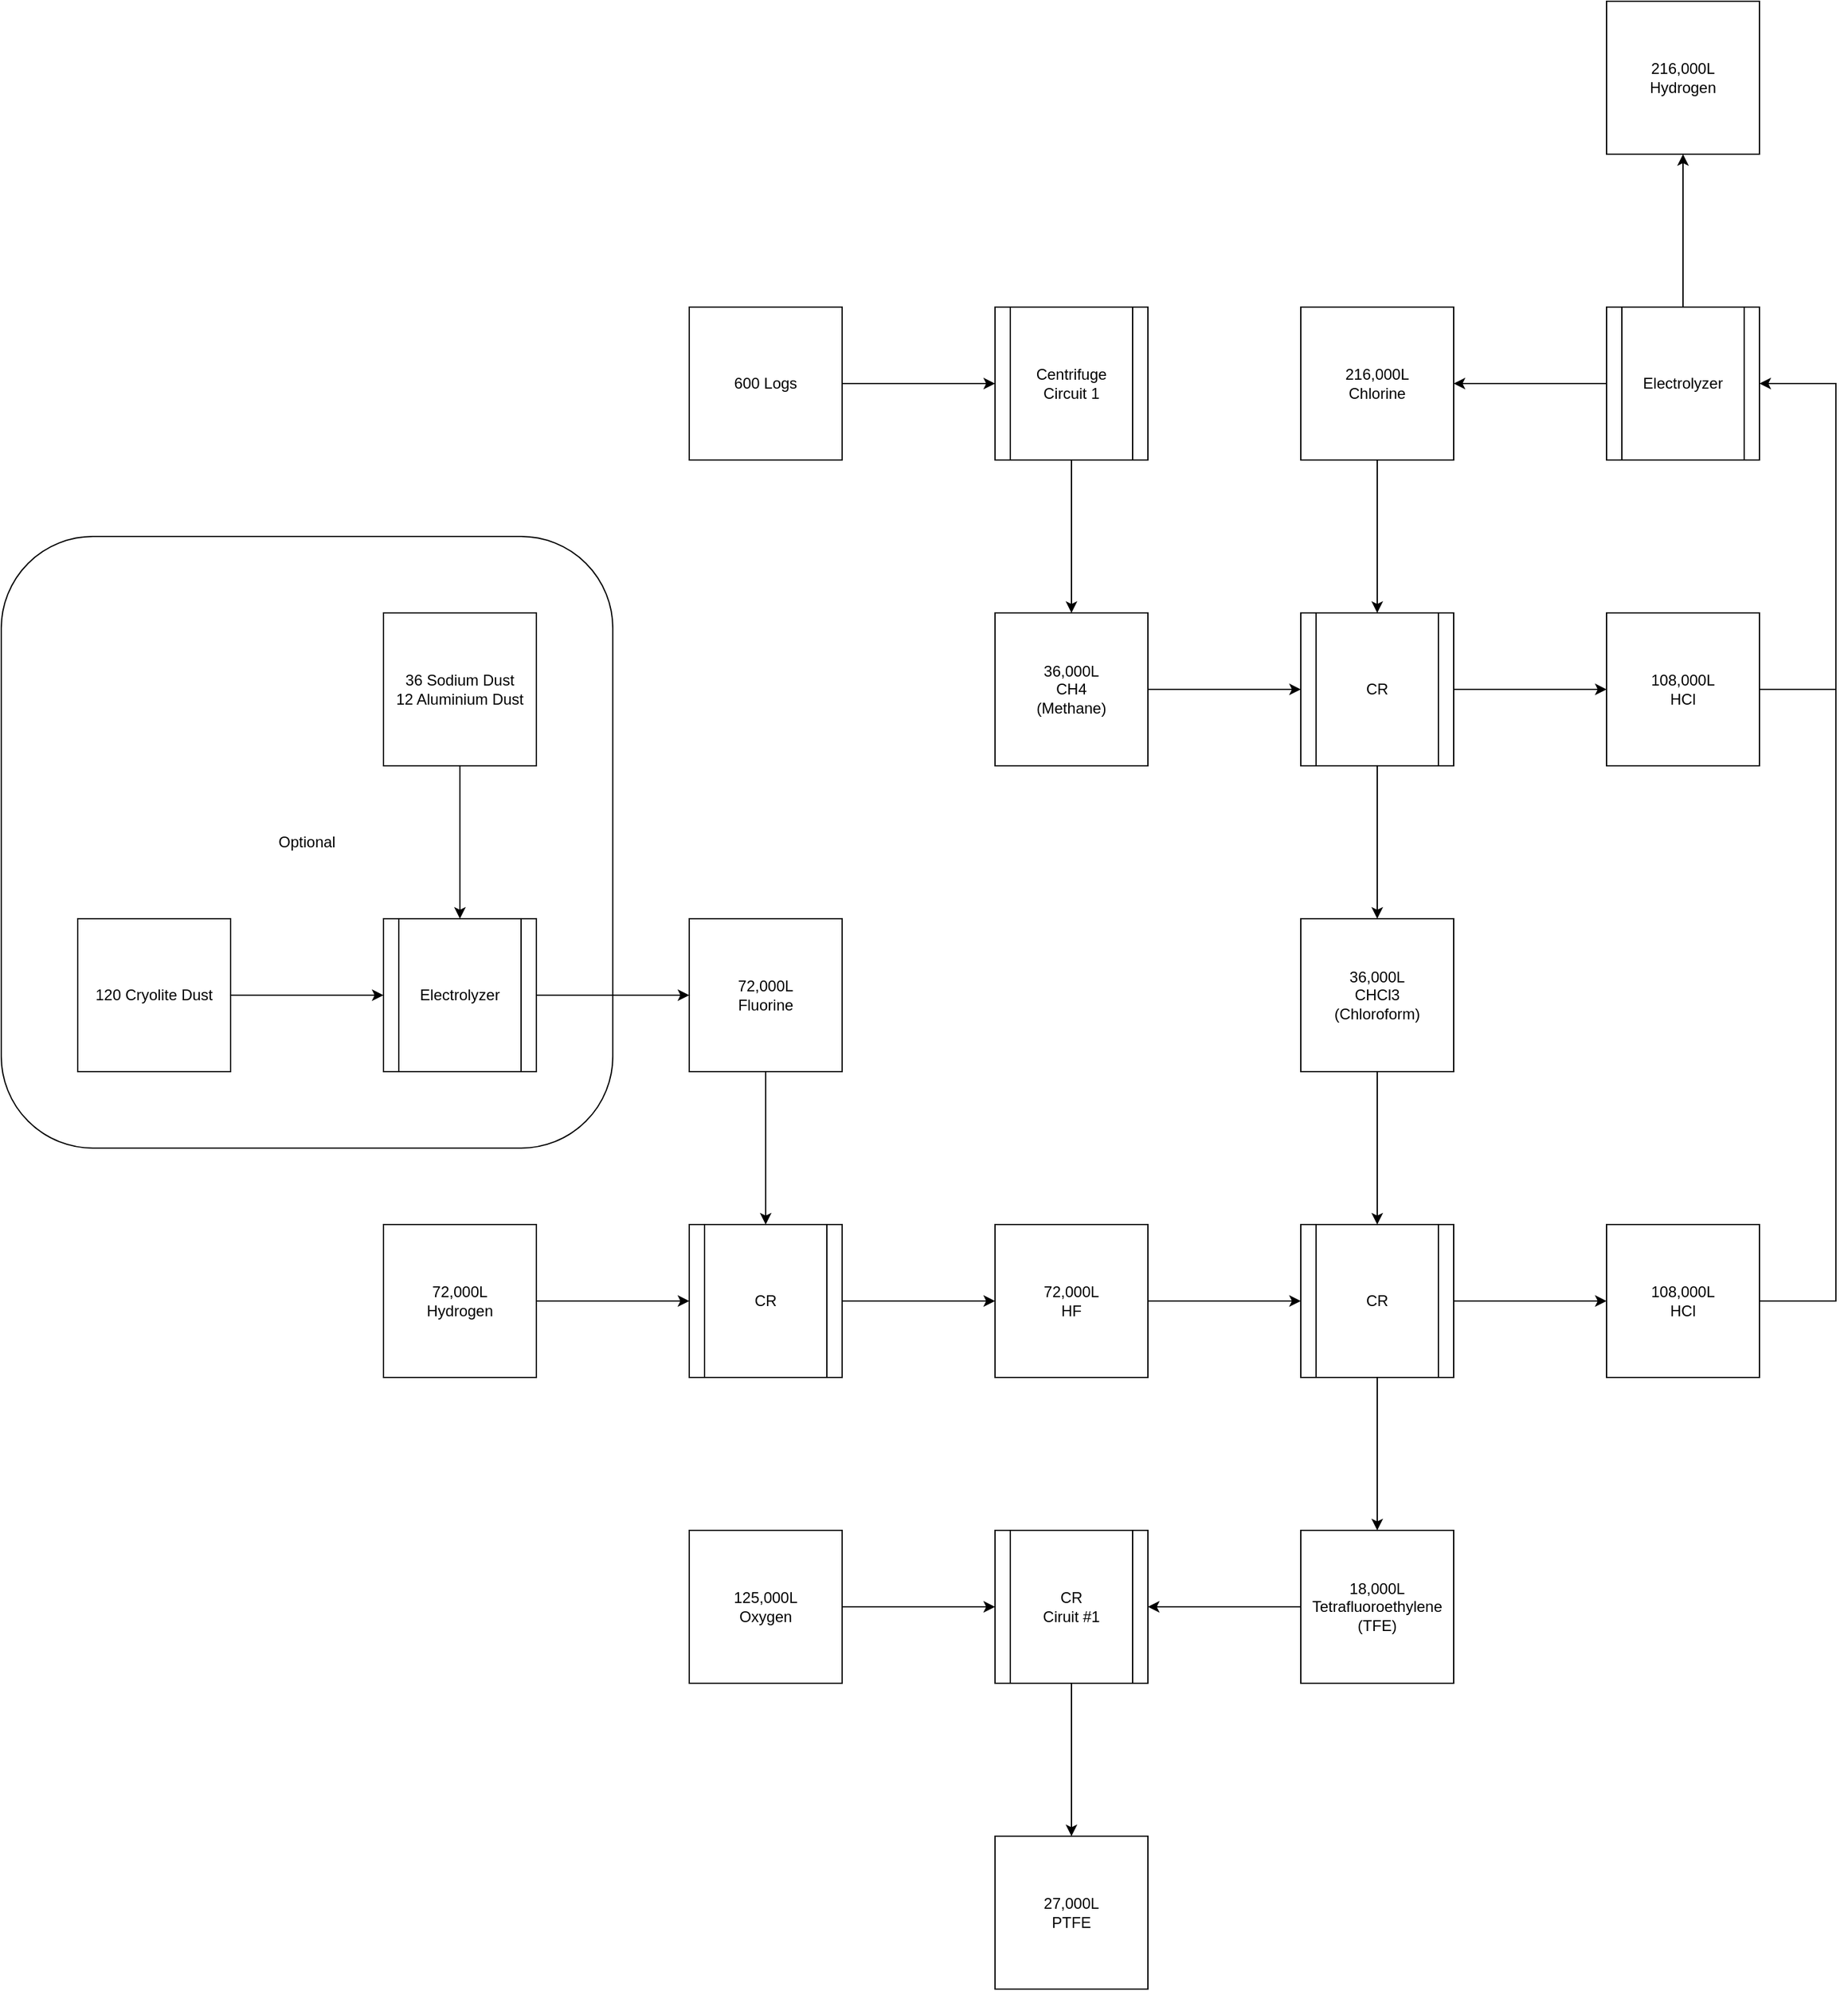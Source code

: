 <mxfile version="20.8.16" type="device"><diagram name="Page-1" id="ruA_kUlUH9mb8nr1aw0P"><mxGraphModel dx="2993" dy="2645" grid="1" gridSize="10" guides="1" tooltips="1" connect="1" arrows="1" fold="1" page="1" pageScale="1" pageWidth="1200" pageHeight="1600" math="0" shadow="0"><root><mxCell id="0"/><mxCell id="1" parent="0"/><mxCell id="PXEpK9EVeeeN5nIP0XgT-50" value="Optional" style="rounded=1;whiteSpace=wrap;html=1;" vertex="1" parent="1"><mxGeometry x="-260" y="-60" width="480" height="480" as="geometry"/></mxCell><mxCell id="PXEpK9EVeeeN5nIP0XgT-2" value="27,000L&lt;br&gt;PTFE" style="whiteSpace=wrap;html=1;aspect=fixed;" vertex="1" parent="1"><mxGeometry x="520" y="960" width="120" height="120" as="geometry"/></mxCell><mxCell id="PXEpK9EVeeeN5nIP0XgT-4" style="edgeStyle=orthogonalEdgeStyle;rounded=0;orthogonalLoop=1;jettySize=auto;html=1;exitX=0.5;exitY=1;exitDx=0;exitDy=0;entryX=0.5;entryY=0;entryDx=0;entryDy=0;" edge="1" parent="1" source="PXEpK9EVeeeN5nIP0XgT-3" target="PXEpK9EVeeeN5nIP0XgT-2"><mxGeometry relative="1" as="geometry"/></mxCell><mxCell id="PXEpK9EVeeeN5nIP0XgT-3" value="CR&lt;br&gt;Ciruit #1" style="shape=process;whiteSpace=wrap;html=1;backgroundOutline=1;" vertex="1" parent="1"><mxGeometry x="520" y="720" width="120" height="120" as="geometry"/></mxCell><mxCell id="PXEpK9EVeeeN5nIP0XgT-6" style="edgeStyle=orthogonalEdgeStyle;rounded=0;orthogonalLoop=1;jettySize=auto;html=1;exitX=1;exitY=0.5;exitDx=0;exitDy=0;entryX=0;entryY=0.5;entryDx=0;entryDy=0;" edge="1" parent="1" source="PXEpK9EVeeeN5nIP0XgT-5" target="PXEpK9EVeeeN5nIP0XgT-3"><mxGeometry relative="1" as="geometry"/></mxCell><mxCell id="PXEpK9EVeeeN5nIP0XgT-5" value="125,000L&lt;br&gt;Oxygen" style="whiteSpace=wrap;html=1;aspect=fixed;" vertex="1" parent="1"><mxGeometry x="280" y="720" width="120" height="120" as="geometry"/></mxCell><mxCell id="PXEpK9EVeeeN5nIP0XgT-8" style="edgeStyle=orthogonalEdgeStyle;rounded=0;orthogonalLoop=1;jettySize=auto;html=1;exitX=0;exitY=0.5;exitDx=0;exitDy=0;entryX=1;entryY=0.5;entryDx=0;entryDy=0;" edge="1" parent="1" source="PXEpK9EVeeeN5nIP0XgT-7" target="PXEpK9EVeeeN5nIP0XgT-3"><mxGeometry relative="1" as="geometry"/></mxCell><mxCell id="PXEpK9EVeeeN5nIP0XgT-7" value="18,000L&lt;br&gt;Tetrafluoroethylene&lt;br&gt;(TFE)" style="whiteSpace=wrap;html=1;aspect=fixed;" vertex="1" parent="1"><mxGeometry x="760" y="720" width="120" height="120" as="geometry"/></mxCell><mxCell id="PXEpK9EVeeeN5nIP0XgT-10" style="edgeStyle=orthogonalEdgeStyle;rounded=0;orthogonalLoop=1;jettySize=auto;html=1;exitX=0.5;exitY=1;exitDx=0;exitDy=0;" edge="1" parent="1" source="PXEpK9EVeeeN5nIP0XgT-9" target="PXEpK9EVeeeN5nIP0XgT-7"><mxGeometry relative="1" as="geometry"/></mxCell><mxCell id="PXEpK9EVeeeN5nIP0XgT-14" style="edgeStyle=orthogonalEdgeStyle;rounded=0;orthogonalLoop=1;jettySize=auto;html=1;exitX=1;exitY=0.5;exitDx=0;exitDy=0;entryX=0;entryY=0.5;entryDx=0;entryDy=0;" edge="1" parent="1" source="PXEpK9EVeeeN5nIP0XgT-9" target="PXEpK9EVeeeN5nIP0XgT-11"><mxGeometry relative="1" as="geometry"/></mxCell><mxCell id="PXEpK9EVeeeN5nIP0XgT-9" value="CR" style="shape=process;whiteSpace=wrap;html=1;backgroundOutline=1;" vertex="1" parent="1"><mxGeometry x="760" y="480" width="120" height="120" as="geometry"/></mxCell><mxCell id="PXEpK9EVeeeN5nIP0XgT-11" value="108,000L&lt;br&gt;HCl" style="whiteSpace=wrap;html=1;aspect=fixed;" vertex="1" parent="1"><mxGeometry x="1000" y="480" width="120" height="120" as="geometry"/></mxCell><mxCell id="PXEpK9EVeeeN5nIP0XgT-16" style="edgeStyle=orthogonalEdgeStyle;rounded=0;orthogonalLoop=1;jettySize=auto;html=1;exitX=1;exitY=0.5;exitDx=0;exitDy=0;entryX=0;entryY=0.5;entryDx=0;entryDy=0;" edge="1" parent="1" source="PXEpK9EVeeeN5nIP0XgT-15" target="PXEpK9EVeeeN5nIP0XgT-9"><mxGeometry relative="1" as="geometry"/></mxCell><mxCell id="PXEpK9EVeeeN5nIP0XgT-15" value="72,000L&lt;br&gt;HF" style="whiteSpace=wrap;html=1;aspect=fixed;" vertex="1" parent="1"><mxGeometry x="520" y="480" width="120" height="120" as="geometry"/></mxCell><mxCell id="PXEpK9EVeeeN5nIP0XgT-18" style="edgeStyle=orthogonalEdgeStyle;rounded=0;orthogonalLoop=1;jettySize=auto;html=1;exitX=0.5;exitY=1;exitDx=0;exitDy=0;entryX=0.5;entryY=0;entryDx=0;entryDy=0;" edge="1" parent="1" source="PXEpK9EVeeeN5nIP0XgT-17" target="PXEpK9EVeeeN5nIP0XgT-9"><mxGeometry relative="1" as="geometry"/></mxCell><mxCell id="PXEpK9EVeeeN5nIP0XgT-17" value="36,000L&lt;br&gt;CHCl3&lt;br&gt;(Chloroform)" style="whiteSpace=wrap;html=1;aspect=fixed;" vertex="1" parent="1"><mxGeometry x="760" y="240" width="120" height="120" as="geometry"/></mxCell><mxCell id="PXEpK9EVeeeN5nIP0XgT-20" style="edgeStyle=orthogonalEdgeStyle;rounded=0;orthogonalLoop=1;jettySize=auto;html=1;exitX=1;exitY=0.5;exitDx=0;exitDy=0;entryX=0;entryY=0.5;entryDx=0;entryDy=0;" edge="1" parent="1" source="PXEpK9EVeeeN5nIP0XgT-19" target="PXEpK9EVeeeN5nIP0XgT-15"><mxGeometry relative="1" as="geometry"/></mxCell><mxCell id="PXEpK9EVeeeN5nIP0XgT-19" value="CR" style="shape=process;whiteSpace=wrap;html=1;backgroundOutline=1;" vertex="1" parent="1"><mxGeometry x="280" y="480" width="120" height="120" as="geometry"/></mxCell><mxCell id="PXEpK9EVeeeN5nIP0XgT-23" style="edgeStyle=orthogonalEdgeStyle;rounded=0;orthogonalLoop=1;jettySize=auto;html=1;exitX=0.5;exitY=1;exitDx=0;exitDy=0;entryX=0.5;entryY=0;entryDx=0;entryDy=0;" edge="1" parent="1" source="PXEpK9EVeeeN5nIP0XgT-21" target="PXEpK9EVeeeN5nIP0XgT-19"><mxGeometry relative="1" as="geometry"/></mxCell><mxCell id="PXEpK9EVeeeN5nIP0XgT-21" value="72,000L&lt;br&gt;Fluorine" style="whiteSpace=wrap;html=1;aspect=fixed;" vertex="1" parent="1"><mxGeometry x="280" y="240" width="120" height="120" as="geometry"/></mxCell><mxCell id="PXEpK9EVeeeN5nIP0XgT-24" style="edgeStyle=orthogonalEdgeStyle;rounded=0;orthogonalLoop=1;jettySize=auto;html=1;exitX=1;exitY=0.5;exitDx=0;exitDy=0;entryX=0;entryY=0.5;entryDx=0;entryDy=0;" edge="1" parent="1" source="PXEpK9EVeeeN5nIP0XgT-22" target="PXEpK9EVeeeN5nIP0XgT-19"><mxGeometry relative="1" as="geometry"/></mxCell><mxCell id="PXEpK9EVeeeN5nIP0XgT-22" value="72,000L&lt;br&gt;Hydrogen" style="whiteSpace=wrap;html=1;aspect=fixed;" vertex="1" parent="1"><mxGeometry x="40" y="480" width="120" height="120" as="geometry"/></mxCell><mxCell id="PXEpK9EVeeeN5nIP0XgT-26" style="edgeStyle=orthogonalEdgeStyle;rounded=0;orthogonalLoop=1;jettySize=auto;html=1;exitX=0.5;exitY=1;exitDx=0;exitDy=0;entryX=0.5;entryY=0;entryDx=0;entryDy=0;" edge="1" parent="1" source="PXEpK9EVeeeN5nIP0XgT-25" target="PXEpK9EVeeeN5nIP0XgT-17"><mxGeometry relative="1" as="geometry"/></mxCell><mxCell id="PXEpK9EVeeeN5nIP0XgT-28" style="edgeStyle=orthogonalEdgeStyle;rounded=0;orthogonalLoop=1;jettySize=auto;html=1;exitX=1;exitY=0.5;exitDx=0;exitDy=0;entryX=0;entryY=0.5;entryDx=0;entryDy=0;" edge="1" parent="1" source="PXEpK9EVeeeN5nIP0XgT-25" target="PXEpK9EVeeeN5nIP0XgT-27"><mxGeometry relative="1" as="geometry"/></mxCell><mxCell id="PXEpK9EVeeeN5nIP0XgT-25" value="CR" style="shape=process;whiteSpace=wrap;html=1;backgroundOutline=1;" vertex="1" parent="1"><mxGeometry x="760" width="120" height="120" as="geometry"/></mxCell><mxCell id="PXEpK9EVeeeN5nIP0XgT-39" style="edgeStyle=orthogonalEdgeStyle;rounded=0;orthogonalLoop=1;jettySize=auto;html=1;exitX=1;exitY=0.5;exitDx=0;exitDy=0;entryX=1;entryY=0.5;entryDx=0;entryDy=0;" edge="1" parent="1" source="PXEpK9EVeeeN5nIP0XgT-27" target="PXEpK9EVeeeN5nIP0XgT-37"><mxGeometry relative="1" as="geometry"><Array as="points"><mxPoint x="1180" y="60"/><mxPoint x="1180" y="-180"/></Array></mxGeometry></mxCell><mxCell id="PXEpK9EVeeeN5nIP0XgT-27" value="108,000L&lt;br&gt;HCl" style="whiteSpace=wrap;html=1;aspect=fixed;" vertex="1" parent="1"><mxGeometry x="1000" width="120" height="120" as="geometry"/></mxCell><mxCell id="PXEpK9EVeeeN5nIP0XgT-30" style="edgeStyle=orthogonalEdgeStyle;rounded=0;orthogonalLoop=1;jettySize=auto;html=1;exitX=0.5;exitY=1;exitDx=0;exitDy=0;entryX=0.5;entryY=0;entryDx=0;entryDy=0;" edge="1" parent="1" source="PXEpK9EVeeeN5nIP0XgT-29" target="PXEpK9EVeeeN5nIP0XgT-25"><mxGeometry relative="1" as="geometry"/></mxCell><mxCell id="PXEpK9EVeeeN5nIP0XgT-29" value="216,000L&lt;br&gt;Chlorine" style="whiteSpace=wrap;html=1;aspect=fixed;" vertex="1" parent="1"><mxGeometry x="760" y="-240" width="120" height="120" as="geometry"/></mxCell><mxCell id="PXEpK9EVeeeN5nIP0XgT-32" style="edgeStyle=orthogonalEdgeStyle;rounded=0;orthogonalLoop=1;jettySize=auto;html=1;exitX=1;exitY=0.5;exitDx=0;exitDy=0;entryX=0;entryY=0.5;entryDx=0;entryDy=0;" edge="1" parent="1" source="PXEpK9EVeeeN5nIP0XgT-31" target="PXEpK9EVeeeN5nIP0XgT-25"><mxGeometry relative="1" as="geometry"/></mxCell><mxCell id="PXEpK9EVeeeN5nIP0XgT-31" value="36,000L&lt;br&gt;CH4&lt;br&gt;(Methane)" style="whiteSpace=wrap;html=1;aspect=fixed;" vertex="1" parent="1"><mxGeometry x="520" width="120" height="120" as="geometry"/></mxCell><mxCell id="PXEpK9EVeeeN5nIP0XgT-34" style="edgeStyle=orthogonalEdgeStyle;rounded=0;orthogonalLoop=1;jettySize=auto;html=1;exitX=0.5;exitY=1;exitDx=0;exitDy=0;entryX=0.5;entryY=0;entryDx=0;entryDy=0;" edge="1" parent="1" source="PXEpK9EVeeeN5nIP0XgT-33" target="PXEpK9EVeeeN5nIP0XgT-31"><mxGeometry relative="1" as="geometry"/></mxCell><mxCell id="PXEpK9EVeeeN5nIP0XgT-33" value="Centrifuge&lt;br&gt;Circuit 1" style="shape=process;whiteSpace=wrap;html=1;backgroundOutline=1;" vertex="1" parent="1"><mxGeometry x="520" y="-240" width="120" height="120" as="geometry"/></mxCell><mxCell id="PXEpK9EVeeeN5nIP0XgT-36" style="edgeStyle=orthogonalEdgeStyle;rounded=0;orthogonalLoop=1;jettySize=auto;html=1;exitX=1;exitY=0.5;exitDx=0;exitDy=0;entryX=0;entryY=0.5;entryDx=0;entryDy=0;" edge="1" parent="1" source="PXEpK9EVeeeN5nIP0XgT-35" target="PXEpK9EVeeeN5nIP0XgT-33"><mxGeometry relative="1" as="geometry"/></mxCell><mxCell id="PXEpK9EVeeeN5nIP0XgT-35" value="600 Logs" style="whiteSpace=wrap;html=1;aspect=fixed;" vertex="1" parent="1"><mxGeometry x="280" y="-240" width="120" height="120" as="geometry"/></mxCell><mxCell id="PXEpK9EVeeeN5nIP0XgT-38" style="edgeStyle=orthogonalEdgeStyle;rounded=0;orthogonalLoop=1;jettySize=auto;html=1;exitX=0;exitY=0.5;exitDx=0;exitDy=0;entryX=1;entryY=0.5;entryDx=0;entryDy=0;" edge="1" parent="1" source="PXEpK9EVeeeN5nIP0XgT-37" target="PXEpK9EVeeeN5nIP0XgT-29"><mxGeometry relative="1" as="geometry"/></mxCell><mxCell id="PXEpK9EVeeeN5nIP0XgT-42" style="edgeStyle=orthogonalEdgeStyle;rounded=0;orthogonalLoop=1;jettySize=auto;html=1;exitX=0.5;exitY=0;exitDx=0;exitDy=0;entryX=0.5;entryY=1;entryDx=0;entryDy=0;" edge="1" parent="1" source="PXEpK9EVeeeN5nIP0XgT-37" target="PXEpK9EVeeeN5nIP0XgT-41"><mxGeometry relative="1" as="geometry"/></mxCell><mxCell id="PXEpK9EVeeeN5nIP0XgT-37" value="Electrolyzer" style="shape=process;whiteSpace=wrap;html=1;backgroundOutline=1;" vertex="1" parent="1"><mxGeometry x="1000" y="-240" width="120" height="120" as="geometry"/></mxCell><mxCell id="PXEpK9EVeeeN5nIP0XgT-40" value="" style="endArrow=none;html=1;rounded=0;" edge="1" parent="1"><mxGeometry width="50" height="50" relative="1" as="geometry"><mxPoint x="1120" y="540" as="sourcePoint"/><mxPoint x="1180" y="60" as="targetPoint"/><Array as="points"><mxPoint x="1180" y="540"/></Array></mxGeometry></mxCell><mxCell id="PXEpK9EVeeeN5nIP0XgT-41" value="216,000L&lt;br&gt;Hydrogen" style="whiteSpace=wrap;html=1;aspect=fixed;" vertex="1" parent="1"><mxGeometry x="1000" y="-480" width="120" height="120" as="geometry"/></mxCell><mxCell id="PXEpK9EVeeeN5nIP0XgT-44" style="edgeStyle=orthogonalEdgeStyle;rounded=0;orthogonalLoop=1;jettySize=auto;html=1;entryX=0;entryY=0.5;entryDx=0;entryDy=0;" edge="1" parent="1" source="PXEpK9EVeeeN5nIP0XgT-43" target="PXEpK9EVeeeN5nIP0XgT-21"><mxGeometry relative="1" as="geometry"/></mxCell><mxCell id="PXEpK9EVeeeN5nIP0XgT-43" value="Electrolyzer" style="shape=process;whiteSpace=wrap;html=1;backgroundOutline=1;" vertex="1" parent="1"><mxGeometry x="40" y="240" width="120" height="120" as="geometry"/></mxCell><mxCell id="PXEpK9EVeeeN5nIP0XgT-47" style="edgeStyle=orthogonalEdgeStyle;rounded=0;orthogonalLoop=1;jettySize=auto;html=1;exitX=1;exitY=0.5;exitDx=0;exitDy=0;entryX=0;entryY=0.5;entryDx=0;entryDy=0;" edge="1" parent="1" source="PXEpK9EVeeeN5nIP0XgT-45" target="PXEpK9EVeeeN5nIP0XgT-43"><mxGeometry relative="1" as="geometry"/></mxCell><mxCell id="PXEpK9EVeeeN5nIP0XgT-45" value="120 Cryolite Dust" style="whiteSpace=wrap;html=1;aspect=fixed;" vertex="1" parent="1"><mxGeometry x="-200" y="240" width="120" height="120" as="geometry"/></mxCell><mxCell id="PXEpK9EVeeeN5nIP0XgT-49" style="edgeStyle=orthogonalEdgeStyle;rounded=0;orthogonalLoop=1;jettySize=auto;html=1;exitX=0.5;exitY=1;exitDx=0;exitDy=0;entryX=0.5;entryY=0;entryDx=0;entryDy=0;" edge="1" parent="1" source="PXEpK9EVeeeN5nIP0XgT-48" target="PXEpK9EVeeeN5nIP0XgT-43"><mxGeometry relative="1" as="geometry"/></mxCell><mxCell id="PXEpK9EVeeeN5nIP0XgT-48" value="36 Sodium Dust&lt;br&gt;12 Aluminium Dust" style="whiteSpace=wrap;html=1;aspect=fixed;" vertex="1" parent="1"><mxGeometry x="40" width="120" height="120" as="geometry"/></mxCell></root></mxGraphModel></diagram></mxfile>